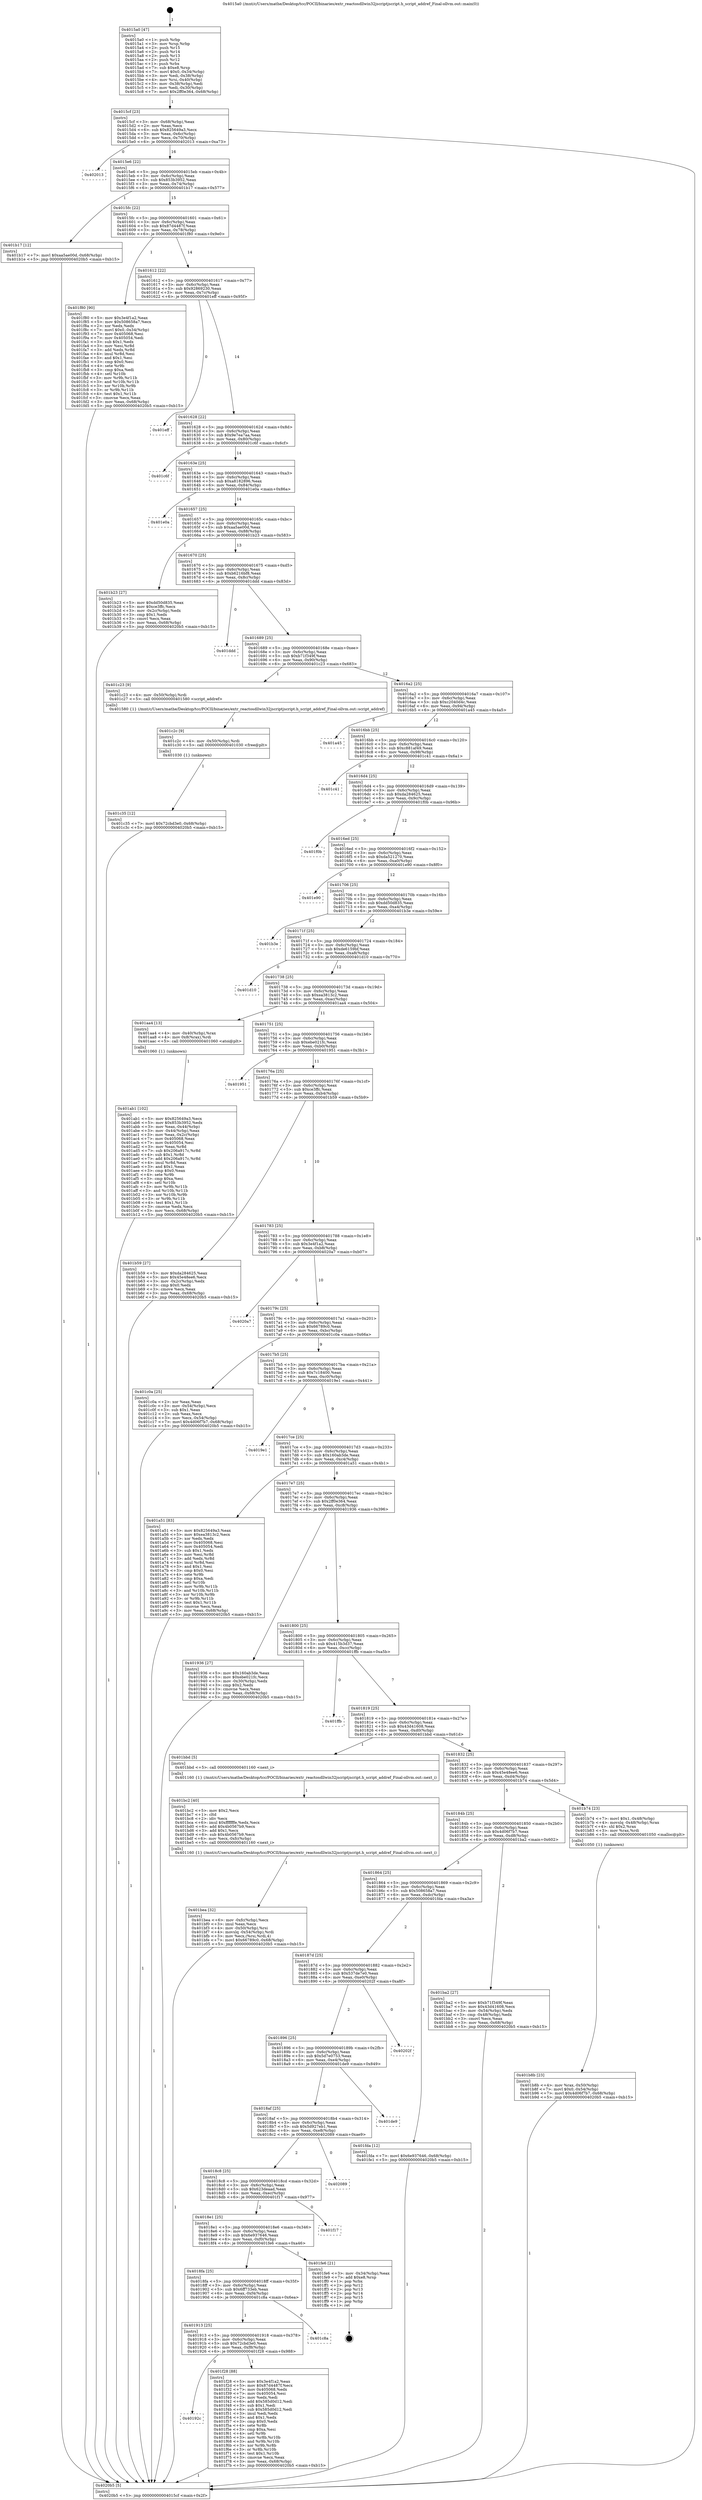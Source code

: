 digraph "0x4015a0" {
  label = "0x4015a0 (/mnt/c/Users/mathe/Desktop/tcc/POCII/binaries/extr_reactosdllwin32jscriptjscript.h_script_addref_Final-ollvm.out::main(0))"
  labelloc = "t"
  node[shape=record]

  Entry [label="",width=0.3,height=0.3,shape=circle,fillcolor=black,style=filled]
  "0x4015cf" [label="{
     0x4015cf [23]\l
     | [instrs]\l
     &nbsp;&nbsp;0x4015cf \<+3\>: mov -0x68(%rbp),%eax\l
     &nbsp;&nbsp;0x4015d2 \<+2\>: mov %eax,%ecx\l
     &nbsp;&nbsp;0x4015d4 \<+6\>: sub $0x825649a3,%ecx\l
     &nbsp;&nbsp;0x4015da \<+3\>: mov %eax,-0x6c(%rbp)\l
     &nbsp;&nbsp;0x4015dd \<+3\>: mov %ecx,-0x70(%rbp)\l
     &nbsp;&nbsp;0x4015e0 \<+6\>: je 0000000000402013 \<main+0xa73\>\l
  }"]
  "0x402013" [label="{
     0x402013\l
  }", style=dashed]
  "0x4015e6" [label="{
     0x4015e6 [22]\l
     | [instrs]\l
     &nbsp;&nbsp;0x4015e6 \<+5\>: jmp 00000000004015eb \<main+0x4b\>\l
     &nbsp;&nbsp;0x4015eb \<+3\>: mov -0x6c(%rbp),%eax\l
     &nbsp;&nbsp;0x4015ee \<+5\>: sub $0x853b3952,%eax\l
     &nbsp;&nbsp;0x4015f3 \<+3\>: mov %eax,-0x74(%rbp)\l
     &nbsp;&nbsp;0x4015f6 \<+6\>: je 0000000000401b17 \<main+0x577\>\l
  }"]
  Exit [label="",width=0.3,height=0.3,shape=circle,fillcolor=black,style=filled,peripheries=2]
  "0x401b17" [label="{
     0x401b17 [12]\l
     | [instrs]\l
     &nbsp;&nbsp;0x401b17 \<+7\>: movl $0xaa5ae00d,-0x68(%rbp)\l
     &nbsp;&nbsp;0x401b1e \<+5\>: jmp 00000000004020b5 \<main+0xb15\>\l
  }"]
  "0x4015fc" [label="{
     0x4015fc [22]\l
     | [instrs]\l
     &nbsp;&nbsp;0x4015fc \<+5\>: jmp 0000000000401601 \<main+0x61\>\l
     &nbsp;&nbsp;0x401601 \<+3\>: mov -0x6c(%rbp),%eax\l
     &nbsp;&nbsp;0x401604 \<+5\>: sub $0x87d4487f,%eax\l
     &nbsp;&nbsp;0x401609 \<+3\>: mov %eax,-0x78(%rbp)\l
     &nbsp;&nbsp;0x40160c \<+6\>: je 0000000000401f80 \<main+0x9e0\>\l
  }"]
  "0x40192c" [label="{
     0x40192c\l
  }", style=dashed]
  "0x401f80" [label="{
     0x401f80 [90]\l
     | [instrs]\l
     &nbsp;&nbsp;0x401f80 \<+5\>: mov $0x3e4f1a2,%eax\l
     &nbsp;&nbsp;0x401f85 \<+5\>: mov $0x508658a7,%ecx\l
     &nbsp;&nbsp;0x401f8a \<+2\>: xor %edx,%edx\l
     &nbsp;&nbsp;0x401f8c \<+7\>: movl $0x0,-0x34(%rbp)\l
     &nbsp;&nbsp;0x401f93 \<+7\>: mov 0x405068,%esi\l
     &nbsp;&nbsp;0x401f9a \<+7\>: mov 0x405054,%edi\l
     &nbsp;&nbsp;0x401fa1 \<+3\>: sub $0x1,%edx\l
     &nbsp;&nbsp;0x401fa4 \<+3\>: mov %esi,%r8d\l
     &nbsp;&nbsp;0x401fa7 \<+3\>: add %edx,%r8d\l
     &nbsp;&nbsp;0x401faa \<+4\>: imul %r8d,%esi\l
     &nbsp;&nbsp;0x401fae \<+3\>: and $0x1,%esi\l
     &nbsp;&nbsp;0x401fb1 \<+3\>: cmp $0x0,%esi\l
     &nbsp;&nbsp;0x401fb4 \<+4\>: sete %r9b\l
     &nbsp;&nbsp;0x401fb8 \<+3\>: cmp $0xa,%edi\l
     &nbsp;&nbsp;0x401fbb \<+4\>: setl %r10b\l
     &nbsp;&nbsp;0x401fbf \<+3\>: mov %r9b,%r11b\l
     &nbsp;&nbsp;0x401fc2 \<+3\>: and %r10b,%r11b\l
     &nbsp;&nbsp;0x401fc5 \<+3\>: xor %r10b,%r9b\l
     &nbsp;&nbsp;0x401fc8 \<+3\>: or %r9b,%r11b\l
     &nbsp;&nbsp;0x401fcb \<+4\>: test $0x1,%r11b\l
     &nbsp;&nbsp;0x401fcf \<+3\>: cmovne %ecx,%eax\l
     &nbsp;&nbsp;0x401fd2 \<+3\>: mov %eax,-0x68(%rbp)\l
     &nbsp;&nbsp;0x401fd5 \<+5\>: jmp 00000000004020b5 \<main+0xb15\>\l
  }"]
  "0x401612" [label="{
     0x401612 [22]\l
     | [instrs]\l
     &nbsp;&nbsp;0x401612 \<+5\>: jmp 0000000000401617 \<main+0x77\>\l
     &nbsp;&nbsp;0x401617 \<+3\>: mov -0x6c(%rbp),%eax\l
     &nbsp;&nbsp;0x40161a \<+5\>: sub $0x92869230,%eax\l
     &nbsp;&nbsp;0x40161f \<+3\>: mov %eax,-0x7c(%rbp)\l
     &nbsp;&nbsp;0x401622 \<+6\>: je 0000000000401eff \<main+0x95f\>\l
  }"]
  "0x401f28" [label="{
     0x401f28 [88]\l
     | [instrs]\l
     &nbsp;&nbsp;0x401f28 \<+5\>: mov $0x3e4f1a2,%eax\l
     &nbsp;&nbsp;0x401f2d \<+5\>: mov $0x87d4487f,%ecx\l
     &nbsp;&nbsp;0x401f32 \<+7\>: mov 0x405068,%edx\l
     &nbsp;&nbsp;0x401f39 \<+7\>: mov 0x405054,%esi\l
     &nbsp;&nbsp;0x401f40 \<+2\>: mov %edx,%edi\l
     &nbsp;&nbsp;0x401f42 \<+6\>: add $0x585d0d12,%edi\l
     &nbsp;&nbsp;0x401f48 \<+3\>: sub $0x1,%edi\l
     &nbsp;&nbsp;0x401f4b \<+6\>: sub $0x585d0d12,%edi\l
     &nbsp;&nbsp;0x401f51 \<+3\>: imul %edi,%edx\l
     &nbsp;&nbsp;0x401f54 \<+3\>: and $0x1,%edx\l
     &nbsp;&nbsp;0x401f57 \<+3\>: cmp $0x0,%edx\l
     &nbsp;&nbsp;0x401f5a \<+4\>: sete %r8b\l
     &nbsp;&nbsp;0x401f5e \<+3\>: cmp $0xa,%esi\l
     &nbsp;&nbsp;0x401f61 \<+4\>: setl %r9b\l
     &nbsp;&nbsp;0x401f65 \<+3\>: mov %r8b,%r10b\l
     &nbsp;&nbsp;0x401f68 \<+3\>: and %r9b,%r10b\l
     &nbsp;&nbsp;0x401f6b \<+3\>: xor %r9b,%r8b\l
     &nbsp;&nbsp;0x401f6e \<+3\>: or %r8b,%r10b\l
     &nbsp;&nbsp;0x401f71 \<+4\>: test $0x1,%r10b\l
     &nbsp;&nbsp;0x401f75 \<+3\>: cmovne %ecx,%eax\l
     &nbsp;&nbsp;0x401f78 \<+3\>: mov %eax,-0x68(%rbp)\l
     &nbsp;&nbsp;0x401f7b \<+5\>: jmp 00000000004020b5 \<main+0xb15\>\l
  }"]
  "0x401eff" [label="{
     0x401eff\l
  }", style=dashed]
  "0x401628" [label="{
     0x401628 [22]\l
     | [instrs]\l
     &nbsp;&nbsp;0x401628 \<+5\>: jmp 000000000040162d \<main+0x8d\>\l
     &nbsp;&nbsp;0x40162d \<+3\>: mov -0x6c(%rbp),%eax\l
     &nbsp;&nbsp;0x401630 \<+5\>: sub $0x9e7ea7aa,%eax\l
     &nbsp;&nbsp;0x401635 \<+3\>: mov %eax,-0x80(%rbp)\l
     &nbsp;&nbsp;0x401638 \<+6\>: je 0000000000401c6f \<main+0x6cf\>\l
  }"]
  "0x401913" [label="{
     0x401913 [25]\l
     | [instrs]\l
     &nbsp;&nbsp;0x401913 \<+5\>: jmp 0000000000401918 \<main+0x378\>\l
     &nbsp;&nbsp;0x401918 \<+3\>: mov -0x6c(%rbp),%eax\l
     &nbsp;&nbsp;0x40191b \<+5\>: sub $0x72cbd3e0,%eax\l
     &nbsp;&nbsp;0x401920 \<+6\>: mov %eax,-0xf8(%rbp)\l
     &nbsp;&nbsp;0x401926 \<+6\>: je 0000000000401f28 \<main+0x988\>\l
  }"]
  "0x401c6f" [label="{
     0x401c6f\l
  }", style=dashed]
  "0x40163e" [label="{
     0x40163e [25]\l
     | [instrs]\l
     &nbsp;&nbsp;0x40163e \<+5\>: jmp 0000000000401643 \<main+0xa3\>\l
     &nbsp;&nbsp;0x401643 \<+3\>: mov -0x6c(%rbp),%eax\l
     &nbsp;&nbsp;0x401646 \<+5\>: sub $0xa8182896,%eax\l
     &nbsp;&nbsp;0x40164b \<+6\>: mov %eax,-0x84(%rbp)\l
     &nbsp;&nbsp;0x401651 \<+6\>: je 0000000000401e0a \<main+0x86a\>\l
  }"]
  "0x401c8a" [label="{
     0x401c8a\l
  }", style=dashed]
  "0x401e0a" [label="{
     0x401e0a\l
  }", style=dashed]
  "0x401657" [label="{
     0x401657 [25]\l
     | [instrs]\l
     &nbsp;&nbsp;0x401657 \<+5\>: jmp 000000000040165c \<main+0xbc\>\l
     &nbsp;&nbsp;0x40165c \<+3\>: mov -0x6c(%rbp),%eax\l
     &nbsp;&nbsp;0x40165f \<+5\>: sub $0xaa5ae00d,%eax\l
     &nbsp;&nbsp;0x401664 \<+6\>: mov %eax,-0x88(%rbp)\l
     &nbsp;&nbsp;0x40166a \<+6\>: je 0000000000401b23 \<main+0x583\>\l
  }"]
  "0x4018fa" [label="{
     0x4018fa [25]\l
     | [instrs]\l
     &nbsp;&nbsp;0x4018fa \<+5\>: jmp 00000000004018ff \<main+0x35f\>\l
     &nbsp;&nbsp;0x4018ff \<+3\>: mov -0x6c(%rbp),%eax\l
     &nbsp;&nbsp;0x401902 \<+5\>: sub $0x6ff733eb,%eax\l
     &nbsp;&nbsp;0x401907 \<+6\>: mov %eax,-0xf4(%rbp)\l
     &nbsp;&nbsp;0x40190d \<+6\>: je 0000000000401c8a \<main+0x6ea\>\l
  }"]
  "0x401b23" [label="{
     0x401b23 [27]\l
     | [instrs]\l
     &nbsp;&nbsp;0x401b23 \<+5\>: mov $0xdd50d835,%eax\l
     &nbsp;&nbsp;0x401b28 \<+5\>: mov $0xce3ffc,%ecx\l
     &nbsp;&nbsp;0x401b2d \<+3\>: mov -0x2c(%rbp),%edx\l
     &nbsp;&nbsp;0x401b30 \<+3\>: cmp $0x1,%edx\l
     &nbsp;&nbsp;0x401b33 \<+3\>: cmovl %ecx,%eax\l
     &nbsp;&nbsp;0x401b36 \<+3\>: mov %eax,-0x68(%rbp)\l
     &nbsp;&nbsp;0x401b39 \<+5\>: jmp 00000000004020b5 \<main+0xb15\>\l
  }"]
  "0x401670" [label="{
     0x401670 [25]\l
     | [instrs]\l
     &nbsp;&nbsp;0x401670 \<+5\>: jmp 0000000000401675 \<main+0xd5\>\l
     &nbsp;&nbsp;0x401675 \<+3\>: mov -0x6c(%rbp),%eax\l
     &nbsp;&nbsp;0x401678 \<+5\>: sub $0xb6216bf8,%eax\l
     &nbsp;&nbsp;0x40167d \<+6\>: mov %eax,-0x8c(%rbp)\l
     &nbsp;&nbsp;0x401683 \<+6\>: je 0000000000401ddd \<main+0x83d\>\l
  }"]
  "0x401fe6" [label="{
     0x401fe6 [21]\l
     | [instrs]\l
     &nbsp;&nbsp;0x401fe6 \<+3\>: mov -0x34(%rbp),%eax\l
     &nbsp;&nbsp;0x401fe9 \<+7\>: add $0xe8,%rsp\l
     &nbsp;&nbsp;0x401ff0 \<+1\>: pop %rbx\l
     &nbsp;&nbsp;0x401ff1 \<+2\>: pop %r12\l
     &nbsp;&nbsp;0x401ff3 \<+2\>: pop %r13\l
     &nbsp;&nbsp;0x401ff5 \<+2\>: pop %r14\l
     &nbsp;&nbsp;0x401ff7 \<+2\>: pop %r15\l
     &nbsp;&nbsp;0x401ff9 \<+1\>: pop %rbp\l
     &nbsp;&nbsp;0x401ffa \<+1\>: ret\l
  }"]
  "0x401ddd" [label="{
     0x401ddd\l
  }", style=dashed]
  "0x401689" [label="{
     0x401689 [25]\l
     | [instrs]\l
     &nbsp;&nbsp;0x401689 \<+5\>: jmp 000000000040168e \<main+0xee\>\l
     &nbsp;&nbsp;0x40168e \<+3\>: mov -0x6c(%rbp),%eax\l
     &nbsp;&nbsp;0x401691 \<+5\>: sub $0xb71f349f,%eax\l
     &nbsp;&nbsp;0x401696 \<+6\>: mov %eax,-0x90(%rbp)\l
     &nbsp;&nbsp;0x40169c \<+6\>: je 0000000000401c23 \<main+0x683\>\l
  }"]
  "0x4018e1" [label="{
     0x4018e1 [25]\l
     | [instrs]\l
     &nbsp;&nbsp;0x4018e1 \<+5\>: jmp 00000000004018e6 \<main+0x346\>\l
     &nbsp;&nbsp;0x4018e6 \<+3\>: mov -0x6c(%rbp),%eax\l
     &nbsp;&nbsp;0x4018e9 \<+5\>: sub $0x6e937646,%eax\l
     &nbsp;&nbsp;0x4018ee \<+6\>: mov %eax,-0xf0(%rbp)\l
     &nbsp;&nbsp;0x4018f4 \<+6\>: je 0000000000401fe6 \<main+0xa46\>\l
  }"]
  "0x401c23" [label="{
     0x401c23 [9]\l
     | [instrs]\l
     &nbsp;&nbsp;0x401c23 \<+4\>: mov -0x50(%rbp),%rdi\l
     &nbsp;&nbsp;0x401c27 \<+5\>: call 0000000000401580 \<script_addref\>\l
     | [calls]\l
     &nbsp;&nbsp;0x401580 \{1\} (/mnt/c/Users/mathe/Desktop/tcc/POCII/binaries/extr_reactosdllwin32jscriptjscript.h_script_addref_Final-ollvm.out::script_addref)\l
  }"]
  "0x4016a2" [label="{
     0x4016a2 [25]\l
     | [instrs]\l
     &nbsp;&nbsp;0x4016a2 \<+5\>: jmp 00000000004016a7 \<main+0x107\>\l
     &nbsp;&nbsp;0x4016a7 \<+3\>: mov -0x6c(%rbp),%eax\l
     &nbsp;&nbsp;0x4016aa \<+5\>: sub $0xc2040d4c,%eax\l
     &nbsp;&nbsp;0x4016af \<+6\>: mov %eax,-0x94(%rbp)\l
     &nbsp;&nbsp;0x4016b5 \<+6\>: je 0000000000401a45 \<main+0x4a5\>\l
  }"]
  "0x401f17" [label="{
     0x401f17\l
  }", style=dashed]
  "0x401a45" [label="{
     0x401a45\l
  }", style=dashed]
  "0x4016bb" [label="{
     0x4016bb [25]\l
     | [instrs]\l
     &nbsp;&nbsp;0x4016bb \<+5\>: jmp 00000000004016c0 \<main+0x120\>\l
     &nbsp;&nbsp;0x4016c0 \<+3\>: mov -0x6c(%rbp),%eax\l
     &nbsp;&nbsp;0x4016c3 \<+5\>: sub $0xc881af49,%eax\l
     &nbsp;&nbsp;0x4016c8 \<+6\>: mov %eax,-0x98(%rbp)\l
     &nbsp;&nbsp;0x4016ce \<+6\>: je 0000000000401c41 \<main+0x6a1\>\l
  }"]
  "0x4018c8" [label="{
     0x4018c8 [25]\l
     | [instrs]\l
     &nbsp;&nbsp;0x4018c8 \<+5\>: jmp 00000000004018cd \<main+0x32d\>\l
     &nbsp;&nbsp;0x4018cd \<+3\>: mov -0x6c(%rbp),%eax\l
     &nbsp;&nbsp;0x4018d0 \<+5\>: sub $0x623deaad,%eax\l
     &nbsp;&nbsp;0x4018d5 \<+6\>: mov %eax,-0xec(%rbp)\l
     &nbsp;&nbsp;0x4018db \<+6\>: je 0000000000401f17 \<main+0x977\>\l
  }"]
  "0x401c41" [label="{
     0x401c41\l
  }", style=dashed]
  "0x4016d4" [label="{
     0x4016d4 [25]\l
     | [instrs]\l
     &nbsp;&nbsp;0x4016d4 \<+5\>: jmp 00000000004016d9 \<main+0x139\>\l
     &nbsp;&nbsp;0x4016d9 \<+3\>: mov -0x6c(%rbp),%eax\l
     &nbsp;&nbsp;0x4016dc \<+5\>: sub $0xda284625,%eax\l
     &nbsp;&nbsp;0x4016e1 \<+6\>: mov %eax,-0x9c(%rbp)\l
     &nbsp;&nbsp;0x4016e7 \<+6\>: je 0000000000401f0b \<main+0x96b\>\l
  }"]
  "0x402089" [label="{
     0x402089\l
  }", style=dashed]
  "0x401f0b" [label="{
     0x401f0b\l
  }", style=dashed]
  "0x4016ed" [label="{
     0x4016ed [25]\l
     | [instrs]\l
     &nbsp;&nbsp;0x4016ed \<+5\>: jmp 00000000004016f2 \<main+0x152\>\l
     &nbsp;&nbsp;0x4016f2 \<+3\>: mov -0x6c(%rbp),%eax\l
     &nbsp;&nbsp;0x4016f5 \<+5\>: sub $0xda521270,%eax\l
     &nbsp;&nbsp;0x4016fa \<+6\>: mov %eax,-0xa0(%rbp)\l
     &nbsp;&nbsp;0x401700 \<+6\>: je 0000000000401e90 \<main+0x8f0\>\l
  }"]
  "0x4018af" [label="{
     0x4018af [25]\l
     | [instrs]\l
     &nbsp;&nbsp;0x4018af \<+5\>: jmp 00000000004018b4 \<main+0x314\>\l
     &nbsp;&nbsp;0x4018b4 \<+3\>: mov -0x6c(%rbp),%eax\l
     &nbsp;&nbsp;0x4018b7 \<+5\>: sub $0x5d927eb1,%eax\l
     &nbsp;&nbsp;0x4018bc \<+6\>: mov %eax,-0xe8(%rbp)\l
     &nbsp;&nbsp;0x4018c2 \<+6\>: je 0000000000402089 \<main+0xae9\>\l
  }"]
  "0x401e90" [label="{
     0x401e90\l
  }", style=dashed]
  "0x401706" [label="{
     0x401706 [25]\l
     | [instrs]\l
     &nbsp;&nbsp;0x401706 \<+5\>: jmp 000000000040170b \<main+0x16b\>\l
     &nbsp;&nbsp;0x40170b \<+3\>: mov -0x6c(%rbp),%eax\l
     &nbsp;&nbsp;0x40170e \<+5\>: sub $0xdd50d835,%eax\l
     &nbsp;&nbsp;0x401713 \<+6\>: mov %eax,-0xa4(%rbp)\l
     &nbsp;&nbsp;0x401719 \<+6\>: je 0000000000401b3e \<main+0x59e\>\l
  }"]
  "0x401de9" [label="{
     0x401de9\l
  }", style=dashed]
  "0x401b3e" [label="{
     0x401b3e\l
  }", style=dashed]
  "0x40171f" [label="{
     0x40171f [25]\l
     | [instrs]\l
     &nbsp;&nbsp;0x40171f \<+5\>: jmp 0000000000401724 \<main+0x184\>\l
     &nbsp;&nbsp;0x401724 \<+3\>: mov -0x6c(%rbp),%eax\l
     &nbsp;&nbsp;0x401727 \<+5\>: sub $0xde6159bf,%eax\l
     &nbsp;&nbsp;0x40172c \<+6\>: mov %eax,-0xa8(%rbp)\l
     &nbsp;&nbsp;0x401732 \<+6\>: je 0000000000401d10 \<main+0x770\>\l
  }"]
  "0x401896" [label="{
     0x401896 [25]\l
     | [instrs]\l
     &nbsp;&nbsp;0x401896 \<+5\>: jmp 000000000040189b \<main+0x2fb\>\l
     &nbsp;&nbsp;0x40189b \<+3\>: mov -0x6c(%rbp),%eax\l
     &nbsp;&nbsp;0x40189e \<+5\>: sub $0x5d7e0753,%eax\l
     &nbsp;&nbsp;0x4018a3 \<+6\>: mov %eax,-0xe4(%rbp)\l
     &nbsp;&nbsp;0x4018a9 \<+6\>: je 0000000000401de9 \<main+0x849\>\l
  }"]
  "0x401d10" [label="{
     0x401d10\l
  }", style=dashed]
  "0x401738" [label="{
     0x401738 [25]\l
     | [instrs]\l
     &nbsp;&nbsp;0x401738 \<+5\>: jmp 000000000040173d \<main+0x19d\>\l
     &nbsp;&nbsp;0x40173d \<+3\>: mov -0x6c(%rbp),%eax\l
     &nbsp;&nbsp;0x401740 \<+5\>: sub $0xea3813c2,%eax\l
     &nbsp;&nbsp;0x401745 \<+6\>: mov %eax,-0xac(%rbp)\l
     &nbsp;&nbsp;0x40174b \<+6\>: je 0000000000401aa4 \<main+0x504\>\l
  }"]
  "0x40202f" [label="{
     0x40202f\l
  }", style=dashed]
  "0x401aa4" [label="{
     0x401aa4 [13]\l
     | [instrs]\l
     &nbsp;&nbsp;0x401aa4 \<+4\>: mov -0x40(%rbp),%rax\l
     &nbsp;&nbsp;0x401aa8 \<+4\>: mov 0x8(%rax),%rdi\l
     &nbsp;&nbsp;0x401aac \<+5\>: call 0000000000401060 \<atoi@plt\>\l
     | [calls]\l
     &nbsp;&nbsp;0x401060 \{1\} (unknown)\l
  }"]
  "0x401751" [label="{
     0x401751 [25]\l
     | [instrs]\l
     &nbsp;&nbsp;0x401751 \<+5\>: jmp 0000000000401756 \<main+0x1b6\>\l
     &nbsp;&nbsp;0x401756 \<+3\>: mov -0x6c(%rbp),%eax\l
     &nbsp;&nbsp;0x401759 \<+5\>: sub $0xebe021fc,%eax\l
     &nbsp;&nbsp;0x40175e \<+6\>: mov %eax,-0xb0(%rbp)\l
     &nbsp;&nbsp;0x401764 \<+6\>: je 0000000000401951 \<main+0x3b1\>\l
  }"]
  "0x40187d" [label="{
     0x40187d [25]\l
     | [instrs]\l
     &nbsp;&nbsp;0x40187d \<+5\>: jmp 0000000000401882 \<main+0x2e2\>\l
     &nbsp;&nbsp;0x401882 \<+3\>: mov -0x6c(%rbp),%eax\l
     &nbsp;&nbsp;0x401885 \<+5\>: sub $0x537de7e0,%eax\l
     &nbsp;&nbsp;0x40188a \<+6\>: mov %eax,-0xe0(%rbp)\l
     &nbsp;&nbsp;0x401890 \<+6\>: je 000000000040202f \<main+0xa8f\>\l
  }"]
  "0x401951" [label="{
     0x401951\l
  }", style=dashed]
  "0x40176a" [label="{
     0x40176a [25]\l
     | [instrs]\l
     &nbsp;&nbsp;0x40176a \<+5\>: jmp 000000000040176f \<main+0x1cf\>\l
     &nbsp;&nbsp;0x40176f \<+3\>: mov -0x6c(%rbp),%eax\l
     &nbsp;&nbsp;0x401772 \<+5\>: sub $0xce3ffc,%eax\l
     &nbsp;&nbsp;0x401777 \<+6\>: mov %eax,-0xb4(%rbp)\l
     &nbsp;&nbsp;0x40177d \<+6\>: je 0000000000401b59 \<main+0x5b9\>\l
  }"]
  "0x401fda" [label="{
     0x401fda [12]\l
     | [instrs]\l
     &nbsp;&nbsp;0x401fda \<+7\>: movl $0x6e937646,-0x68(%rbp)\l
     &nbsp;&nbsp;0x401fe1 \<+5\>: jmp 00000000004020b5 \<main+0xb15\>\l
  }"]
  "0x401b59" [label="{
     0x401b59 [27]\l
     | [instrs]\l
     &nbsp;&nbsp;0x401b59 \<+5\>: mov $0xda284625,%eax\l
     &nbsp;&nbsp;0x401b5e \<+5\>: mov $0x45e48ee6,%ecx\l
     &nbsp;&nbsp;0x401b63 \<+3\>: mov -0x2c(%rbp),%edx\l
     &nbsp;&nbsp;0x401b66 \<+3\>: cmp $0x0,%edx\l
     &nbsp;&nbsp;0x401b69 \<+3\>: cmove %ecx,%eax\l
     &nbsp;&nbsp;0x401b6c \<+3\>: mov %eax,-0x68(%rbp)\l
     &nbsp;&nbsp;0x401b6f \<+5\>: jmp 00000000004020b5 \<main+0xb15\>\l
  }"]
  "0x401783" [label="{
     0x401783 [25]\l
     | [instrs]\l
     &nbsp;&nbsp;0x401783 \<+5\>: jmp 0000000000401788 \<main+0x1e8\>\l
     &nbsp;&nbsp;0x401788 \<+3\>: mov -0x6c(%rbp),%eax\l
     &nbsp;&nbsp;0x40178b \<+5\>: sub $0x3e4f1a2,%eax\l
     &nbsp;&nbsp;0x401790 \<+6\>: mov %eax,-0xb8(%rbp)\l
     &nbsp;&nbsp;0x401796 \<+6\>: je 00000000004020a7 \<main+0xb07\>\l
  }"]
  "0x401c35" [label="{
     0x401c35 [12]\l
     | [instrs]\l
     &nbsp;&nbsp;0x401c35 \<+7\>: movl $0x72cbd3e0,-0x68(%rbp)\l
     &nbsp;&nbsp;0x401c3c \<+5\>: jmp 00000000004020b5 \<main+0xb15\>\l
  }"]
  "0x4020a7" [label="{
     0x4020a7\l
  }", style=dashed]
  "0x40179c" [label="{
     0x40179c [25]\l
     | [instrs]\l
     &nbsp;&nbsp;0x40179c \<+5\>: jmp 00000000004017a1 \<main+0x201\>\l
     &nbsp;&nbsp;0x4017a1 \<+3\>: mov -0x6c(%rbp),%eax\l
     &nbsp;&nbsp;0x4017a4 \<+5\>: sub $0x66789c0,%eax\l
     &nbsp;&nbsp;0x4017a9 \<+6\>: mov %eax,-0xbc(%rbp)\l
     &nbsp;&nbsp;0x4017af \<+6\>: je 0000000000401c0a \<main+0x66a\>\l
  }"]
  "0x401c2c" [label="{
     0x401c2c [9]\l
     | [instrs]\l
     &nbsp;&nbsp;0x401c2c \<+4\>: mov -0x50(%rbp),%rdi\l
     &nbsp;&nbsp;0x401c30 \<+5\>: call 0000000000401030 \<free@plt\>\l
     | [calls]\l
     &nbsp;&nbsp;0x401030 \{1\} (unknown)\l
  }"]
  "0x401c0a" [label="{
     0x401c0a [25]\l
     | [instrs]\l
     &nbsp;&nbsp;0x401c0a \<+2\>: xor %eax,%eax\l
     &nbsp;&nbsp;0x401c0c \<+3\>: mov -0x54(%rbp),%ecx\l
     &nbsp;&nbsp;0x401c0f \<+3\>: sub $0x1,%eax\l
     &nbsp;&nbsp;0x401c12 \<+2\>: sub %eax,%ecx\l
     &nbsp;&nbsp;0x401c14 \<+3\>: mov %ecx,-0x54(%rbp)\l
     &nbsp;&nbsp;0x401c17 \<+7\>: movl $0x4d06f7b7,-0x68(%rbp)\l
     &nbsp;&nbsp;0x401c1e \<+5\>: jmp 00000000004020b5 \<main+0xb15\>\l
  }"]
  "0x4017b5" [label="{
     0x4017b5 [25]\l
     | [instrs]\l
     &nbsp;&nbsp;0x4017b5 \<+5\>: jmp 00000000004017ba \<main+0x21a\>\l
     &nbsp;&nbsp;0x4017ba \<+3\>: mov -0x6c(%rbp),%eax\l
     &nbsp;&nbsp;0x4017bd \<+5\>: sub $0x7c18400,%eax\l
     &nbsp;&nbsp;0x4017c2 \<+6\>: mov %eax,-0xc0(%rbp)\l
     &nbsp;&nbsp;0x4017c8 \<+6\>: je 00000000004019e1 \<main+0x441\>\l
  }"]
  "0x401bea" [label="{
     0x401bea [32]\l
     | [instrs]\l
     &nbsp;&nbsp;0x401bea \<+6\>: mov -0xfc(%rbp),%ecx\l
     &nbsp;&nbsp;0x401bf0 \<+3\>: imul %eax,%ecx\l
     &nbsp;&nbsp;0x401bf3 \<+4\>: mov -0x50(%rbp),%rsi\l
     &nbsp;&nbsp;0x401bf7 \<+4\>: movslq -0x54(%rbp),%rdi\l
     &nbsp;&nbsp;0x401bfb \<+3\>: mov %ecx,(%rsi,%rdi,4)\l
     &nbsp;&nbsp;0x401bfe \<+7\>: movl $0x66789c0,-0x68(%rbp)\l
     &nbsp;&nbsp;0x401c05 \<+5\>: jmp 00000000004020b5 \<main+0xb15\>\l
  }"]
  "0x4019e1" [label="{
     0x4019e1\l
  }", style=dashed]
  "0x4017ce" [label="{
     0x4017ce [25]\l
     | [instrs]\l
     &nbsp;&nbsp;0x4017ce \<+5\>: jmp 00000000004017d3 \<main+0x233\>\l
     &nbsp;&nbsp;0x4017d3 \<+3\>: mov -0x6c(%rbp),%eax\l
     &nbsp;&nbsp;0x4017d6 \<+5\>: sub $0x160ab3de,%eax\l
     &nbsp;&nbsp;0x4017db \<+6\>: mov %eax,-0xc4(%rbp)\l
     &nbsp;&nbsp;0x4017e1 \<+6\>: je 0000000000401a51 \<main+0x4b1\>\l
  }"]
  "0x401bc2" [label="{
     0x401bc2 [40]\l
     | [instrs]\l
     &nbsp;&nbsp;0x401bc2 \<+5\>: mov $0x2,%ecx\l
     &nbsp;&nbsp;0x401bc7 \<+1\>: cltd\l
     &nbsp;&nbsp;0x401bc8 \<+2\>: idiv %ecx\l
     &nbsp;&nbsp;0x401bca \<+6\>: imul $0xfffffffe,%edx,%ecx\l
     &nbsp;&nbsp;0x401bd0 \<+6\>: add $0x4b0567b9,%ecx\l
     &nbsp;&nbsp;0x401bd6 \<+3\>: add $0x1,%ecx\l
     &nbsp;&nbsp;0x401bd9 \<+6\>: sub $0x4b0567b9,%ecx\l
     &nbsp;&nbsp;0x401bdf \<+6\>: mov %ecx,-0xfc(%rbp)\l
     &nbsp;&nbsp;0x401be5 \<+5\>: call 0000000000401160 \<next_i\>\l
     | [calls]\l
     &nbsp;&nbsp;0x401160 \{1\} (/mnt/c/Users/mathe/Desktop/tcc/POCII/binaries/extr_reactosdllwin32jscriptjscript.h_script_addref_Final-ollvm.out::next_i)\l
  }"]
  "0x401a51" [label="{
     0x401a51 [83]\l
     | [instrs]\l
     &nbsp;&nbsp;0x401a51 \<+5\>: mov $0x825649a3,%eax\l
     &nbsp;&nbsp;0x401a56 \<+5\>: mov $0xea3813c2,%ecx\l
     &nbsp;&nbsp;0x401a5b \<+2\>: xor %edx,%edx\l
     &nbsp;&nbsp;0x401a5d \<+7\>: mov 0x405068,%esi\l
     &nbsp;&nbsp;0x401a64 \<+7\>: mov 0x405054,%edi\l
     &nbsp;&nbsp;0x401a6b \<+3\>: sub $0x1,%edx\l
     &nbsp;&nbsp;0x401a6e \<+3\>: mov %esi,%r8d\l
     &nbsp;&nbsp;0x401a71 \<+3\>: add %edx,%r8d\l
     &nbsp;&nbsp;0x401a74 \<+4\>: imul %r8d,%esi\l
     &nbsp;&nbsp;0x401a78 \<+3\>: and $0x1,%esi\l
     &nbsp;&nbsp;0x401a7b \<+3\>: cmp $0x0,%esi\l
     &nbsp;&nbsp;0x401a7e \<+4\>: sete %r9b\l
     &nbsp;&nbsp;0x401a82 \<+3\>: cmp $0xa,%edi\l
     &nbsp;&nbsp;0x401a85 \<+4\>: setl %r10b\l
     &nbsp;&nbsp;0x401a89 \<+3\>: mov %r9b,%r11b\l
     &nbsp;&nbsp;0x401a8c \<+3\>: and %r10b,%r11b\l
     &nbsp;&nbsp;0x401a8f \<+3\>: xor %r10b,%r9b\l
     &nbsp;&nbsp;0x401a92 \<+3\>: or %r9b,%r11b\l
     &nbsp;&nbsp;0x401a95 \<+4\>: test $0x1,%r11b\l
     &nbsp;&nbsp;0x401a99 \<+3\>: cmovne %ecx,%eax\l
     &nbsp;&nbsp;0x401a9c \<+3\>: mov %eax,-0x68(%rbp)\l
     &nbsp;&nbsp;0x401a9f \<+5\>: jmp 00000000004020b5 \<main+0xb15\>\l
  }"]
  "0x4017e7" [label="{
     0x4017e7 [25]\l
     | [instrs]\l
     &nbsp;&nbsp;0x4017e7 \<+5\>: jmp 00000000004017ec \<main+0x24c\>\l
     &nbsp;&nbsp;0x4017ec \<+3\>: mov -0x6c(%rbp),%eax\l
     &nbsp;&nbsp;0x4017ef \<+5\>: sub $0x2ff0e364,%eax\l
     &nbsp;&nbsp;0x4017f4 \<+6\>: mov %eax,-0xc8(%rbp)\l
     &nbsp;&nbsp;0x4017fa \<+6\>: je 0000000000401936 \<main+0x396\>\l
  }"]
  "0x401864" [label="{
     0x401864 [25]\l
     | [instrs]\l
     &nbsp;&nbsp;0x401864 \<+5\>: jmp 0000000000401869 \<main+0x2c9\>\l
     &nbsp;&nbsp;0x401869 \<+3\>: mov -0x6c(%rbp),%eax\l
     &nbsp;&nbsp;0x40186c \<+5\>: sub $0x508658a7,%eax\l
     &nbsp;&nbsp;0x401871 \<+6\>: mov %eax,-0xdc(%rbp)\l
     &nbsp;&nbsp;0x401877 \<+6\>: je 0000000000401fda \<main+0xa3a\>\l
  }"]
  "0x401936" [label="{
     0x401936 [27]\l
     | [instrs]\l
     &nbsp;&nbsp;0x401936 \<+5\>: mov $0x160ab3de,%eax\l
     &nbsp;&nbsp;0x40193b \<+5\>: mov $0xebe021fc,%ecx\l
     &nbsp;&nbsp;0x401940 \<+3\>: mov -0x30(%rbp),%edx\l
     &nbsp;&nbsp;0x401943 \<+3\>: cmp $0x2,%edx\l
     &nbsp;&nbsp;0x401946 \<+3\>: cmovne %ecx,%eax\l
     &nbsp;&nbsp;0x401949 \<+3\>: mov %eax,-0x68(%rbp)\l
     &nbsp;&nbsp;0x40194c \<+5\>: jmp 00000000004020b5 \<main+0xb15\>\l
  }"]
  "0x401800" [label="{
     0x401800 [25]\l
     | [instrs]\l
     &nbsp;&nbsp;0x401800 \<+5\>: jmp 0000000000401805 \<main+0x265\>\l
     &nbsp;&nbsp;0x401805 \<+3\>: mov -0x6c(%rbp),%eax\l
     &nbsp;&nbsp;0x401808 \<+5\>: sub $0x415b3d37,%eax\l
     &nbsp;&nbsp;0x40180d \<+6\>: mov %eax,-0xcc(%rbp)\l
     &nbsp;&nbsp;0x401813 \<+6\>: je 0000000000401ffb \<main+0xa5b\>\l
  }"]
  "0x4020b5" [label="{
     0x4020b5 [5]\l
     | [instrs]\l
     &nbsp;&nbsp;0x4020b5 \<+5\>: jmp 00000000004015cf \<main+0x2f\>\l
  }"]
  "0x4015a0" [label="{
     0x4015a0 [47]\l
     | [instrs]\l
     &nbsp;&nbsp;0x4015a0 \<+1\>: push %rbp\l
     &nbsp;&nbsp;0x4015a1 \<+3\>: mov %rsp,%rbp\l
     &nbsp;&nbsp;0x4015a4 \<+2\>: push %r15\l
     &nbsp;&nbsp;0x4015a6 \<+2\>: push %r14\l
     &nbsp;&nbsp;0x4015a8 \<+2\>: push %r13\l
     &nbsp;&nbsp;0x4015aa \<+2\>: push %r12\l
     &nbsp;&nbsp;0x4015ac \<+1\>: push %rbx\l
     &nbsp;&nbsp;0x4015ad \<+7\>: sub $0xe8,%rsp\l
     &nbsp;&nbsp;0x4015b4 \<+7\>: movl $0x0,-0x34(%rbp)\l
     &nbsp;&nbsp;0x4015bb \<+3\>: mov %edi,-0x38(%rbp)\l
     &nbsp;&nbsp;0x4015be \<+4\>: mov %rsi,-0x40(%rbp)\l
     &nbsp;&nbsp;0x4015c2 \<+3\>: mov -0x38(%rbp),%edi\l
     &nbsp;&nbsp;0x4015c5 \<+3\>: mov %edi,-0x30(%rbp)\l
     &nbsp;&nbsp;0x4015c8 \<+7\>: movl $0x2ff0e364,-0x68(%rbp)\l
  }"]
  "0x401ab1" [label="{
     0x401ab1 [102]\l
     | [instrs]\l
     &nbsp;&nbsp;0x401ab1 \<+5\>: mov $0x825649a3,%ecx\l
     &nbsp;&nbsp;0x401ab6 \<+5\>: mov $0x853b3952,%edx\l
     &nbsp;&nbsp;0x401abb \<+3\>: mov %eax,-0x44(%rbp)\l
     &nbsp;&nbsp;0x401abe \<+3\>: mov -0x44(%rbp),%eax\l
     &nbsp;&nbsp;0x401ac1 \<+3\>: mov %eax,-0x2c(%rbp)\l
     &nbsp;&nbsp;0x401ac4 \<+7\>: mov 0x405068,%eax\l
     &nbsp;&nbsp;0x401acb \<+7\>: mov 0x405054,%esi\l
     &nbsp;&nbsp;0x401ad2 \<+3\>: mov %eax,%r8d\l
     &nbsp;&nbsp;0x401ad5 \<+7\>: sub $0x206a917c,%r8d\l
     &nbsp;&nbsp;0x401adc \<+4\>: sub $0x1,%r8d\l
     &nbsp;&nbsp;0x401ae0 \<+7\>: add $0x206a917c,%r8d\l
     &nbsp;&nbsp;0x401ae7 \<+4\>: imul %r8d,%eax\l
     &nbsp;&nbsp;0x401aeb \<+3\>: and $0x1,%eax\l
     &nbsp;&nbsp;0x401aee \<+3\>: cmp $0x0,%eax\l
     &nbsp;&nbsp;0x401af1 \<+4\>: sete %r9b\l
     &nbsp;&nbsp;0x401af5 \<+3\>: cmp $0xa,%esi\l
     &nbsp;&nbsp;0x401af8 \<+4\>: setl %r10b\l
     &nbsp;&nbsp;0x401afc \<+3\>: mov %r9b,%r11b\l
     &nbsp;&nbsp;0x401aff \<+3\>: and %r10b,%r11b\l
     &nbsp;&nbsp;0x401b02 \<+3\>: xor %r10b,%r9b\l
     &nbsp;&nbsp;0x401b05 \<+3\>: or %r9b,%r11b\l
     &nbsp;&nbsp;0x401b08 \<+4\>: test $0x1,%r11b\l
     &nbsp;&nbsp;0x401b0c \<+3\>: cmovne %edx,%ecx\l
     &nbsp;&nbsp;0x401b0f \<+3\>: mov %ecx,-0x68(%rbp)\l
     &nbsp;&nbsp;0x401b12 \<+5\>: jmp 00000000004020b5 \<main+0xb15\>\l
  }"]
  "0x401ba2" [label="{
     0x401ba2 [27]\l
     | [instrs]\l
     &nbsp;&nbsp;0x401ba2 \<+5\>: mov $0xb71f349f,%eax\l
     &nbsp;&nbsp;0x401ba7 \<+5\>: mov $0x43d41608,%ecx\l
     &nbsp;&nbsp;0x401bac \<+3\>: mov -0x54(%rbp),%edx\l
     &nbsp;&nbsp;0x401baf \<+3\>: cmp -0x48(%rbp),%edx\l
     &nbsp;&nbsp;0x401bb2 \<+3\>: cmovl %ecx,%eax\l
     &nbsp;&nbsp;0x401bb5 \<+3\>: mov %eax,-0x68(%rbp)\l
     &nbsp;&nbsp;0x401bb8 \<+5\>: jmp 00000000004020b5 \<main+0xb15\>\l
  }"]
  "0x401ffb" [label="{
     0x401ffb\l
  }", style=dashed]
  "0x401819" [label="{
     0x401819 [25]\l
     | [instrs]\l
     &nbsp;&nbsp;0x401819 \<+5\>: jmp 000000000040181e \<main+0x27e\>\l
     &nbsp;&nbsp;0x40181e \<+3\>: mov -0x6c(%rbp),%eax\l
     &nbsp;&nbsp;0x401821 \<+5\>: sub $0x43d41608,%eax\l
     &nbsp;&nbsp;0x401826 \<+6\>: mov %eax,-0xd0(%rbp)\l
     &nbsp;&nbsp;0x40182c \<+6\>: je 0000000000401bbd \<main+0x61d\>\l
  }"]
  "0x401b8b" [label="{
     0x401b8b [23]\l
     | [instrs]\l
     &nbsp;&nbsp;0x401b8b \<+4\>: mov %rax,-0x50(%rbp)\l
     &nbsp;&nbsp;0x401b8f \<+7\>: movl $0x0,-0x54(%rbp)\l
     &nbsp;&nbsp;0x401b96 \<+7\>: movl $0x4d06f7b7,-0x68(%rbp)\l
     &nbsp;&nbsp;0x401b9d \<+5\>: jmp 00000000004020b5 \<main+0xb15\>\l
  }"]
  "0x401bbd" [label="{
     0x401bbd [5]\l
     | [instrs]\l
     &nbsp;&nbsp;0x401bbd \<+5\>: call 0000000000401160 \<next_i\>\l
     | [calls]\l
     &nbsp;&nbsp;0x401160 \{1\} (/mnt/c/Users/mathe/Desktop/tcc/POCII/binaries/extr_reactosdllwin32jscriptjscript.h_script_addref_Final-ollvm.out::next_i)\l
  }"]
  "0x401832" [label="{
     0x401832 [25]\l
     | [instrs]\l
     &nbsp;&nbsp;0x401832 \<+5\>: jmp 0000000000401837 \<main+0x297\>\l
     &nbsp;&nbsp;0x401837 \<+3\>: mov -0x6c(%rbp),%eax\l
     &nbsp;&nbsp;0x40183a \<+5\>: sub $0x45e48ee6,%eax\l
     &nbsp;&nbsp;0x40183f \<+6\>: mov %eax,-0xd4(%rbp)\l
     &nbsp;&nbsp;0x401845 \<+6\>: je 0000000000401b74 \<main+0x5d4\>\l
  }"]
  "0x40184b" [label="{
     0x40184b [25]\l
     | [instrs]\l
     &nbsp;&nbsp;0x40184b \<+5\>: jmp 0000000000401850 \<main+0x2b0\>\l
     &nbsp;&nbsp;0x401850 \<+3\>: mov -0x6c(%rbp),%eax\l
     &nbsp;&nbsp;0x401853 \<+5\>: sub $0x4d06f7b7,%eax\l
     &nbsp;&nbsp;0x401858 \<+6\>: mov %eax,-0xd8(%rbp)\l
     &nbsp;&nbsp;0x40185e \<+6\>: je 0000000000401ba2 \<main+0x602\>\l
  }"]
  "0x401b74" [label="{
     0x401b74 [23]\l
     | [instrs]\l
     &nbsp;&nbsp;0x401b74 \<+7\>: movl $0x1,-0x48(%rbp)\l
     &nbsp;&nbsp;0x401b7b \<+4\>: movslq -0x48(%rbp),%rax\l
     &nbsp;&nbsp;0x401b7f \<+4\>: shl $0x2,%rax\l
     &nbsp;&nbsp;0x401b83 \<+3\>: mov %rax,%rdi\l
     &nbsp;&nbsp;0x401b86 \<+5\>: call 0000000000401050 \<malloc@plt\>\l
     | [calls]\l
     &nbsp;&nbsp;0x401050 \{1\} (unknown)\l
  }"]
  Entry -> "0x4015a0" [label=" 1"]
  "0x4015cf" -> "0x402013" [label=" 0"]
  "0x4015cf" -> "0x4015e6" [label=" 16"]
  "0x401fe6" -> Exit [label=" 1"]
  "0x4015e6" -> "0x401b17" [label=" 1"]
  "0x4015e6" -> "0x4015fc" [label=" 15"]
  "0x401fda" -> "0x4020b5" [label=" 1"]
  "0x4015fc" -> "0x401f80" [label=" 1"]
  "0x4015fc" -> "0x401612" [label=" 14"]
  "0x401f80" -> "0x4020b5" [label=" 1"]
  "0x401612" -> "0x401eff" [label=" 0"]
  "0x401612" -> "0x401628" [label=" 14"]
  "0x401f28" -> "0x4020b5" [label=" 1"]
  "0x401628" -> "0x401c6f" [label=" 0"]
  "0x401628" -> "0x40163e" [label=" 14"]
  "0x401913" -> "0x401f28" [label=" 1"]
  "0x40163e" -> "0x401e0a" [label=" 0"]
  "0x40163e" -> "0x401657" [label=" 14"]
  "0x401913" -> "0x40192c" [label=" 0"]
  "0x401657" -> "0x401b23" [label=" 1"]
  "0x401657" -> "0x401670" [label=" 13"]
  "0x4018fa" -> "0x401c8a" [label=" 0"]
  "0x401670" -> "0x401ddd" [label=" 0"]
  "0x401670" -> "0x401689" [label=" 13"]
  "0x4018fa" -> "0x401913" [label=" 1"]
  "0x401689" -> "0x401c23" [label=" 1"]
  "0x401689" -> "0x4016a2" [label=" 12"]
  "0x4018e1" -> "0x401fe6" [label=" 1"]
  "0x4016a2" -> "0x401a45" [label=" 0"]
  "0x4016a2" -> "0x4016bb" [label=" 12"]
  "0x4018e1" -> "0x4018fa" [label=" 1"]
  "0x4016bb" -> "0x401c41" [label=" 0"]
  "0x4016bb" -> "0x4016d4" [label=" 12"]
  "0x4018c8" -> "0x401f17" [label=" 0"]
  "0x4016d4" -> "0x401f0b" [label=" 0"]
  "0x4016d4" -> "0x4016ed" [label=" 12"]
  "0x4018c8" -> "0x4018e1" [label=" 2"]
  "0x4016ed" -> "0x401e90" [label=" 0"]
  "0x4016ed" -> "0x401706" [label=" 12"]
  "0x4018af" -> "0x402089" [label=" 0"]
  "0x401706" -> "0x401b3e" [label=" 0"]
  "0x401706" -> "0x40171f" [label=" 12"]
  "0x4018af" -> "0x4018c8" [label=" 2"]
  "0x40171f" -> "0x401d10" [label=" 0"]
  "0x40171f" -> "0x401738" [label=" 12"]
  "0x401896" -> "0x401de9" [label=" 0"]
  "0x401738" -> "0x401aa4" [label=" 1"]
  "0x401738" -> "0x401751" [label=" 11"]
  "0x401896" -> "0x4018af" [label=" 2"]
  "0x401751" -> "0x401951" [label=" 0"]
  "0x401751" -> "0x40176a" [label=" 11"]
  "0x40187d" -> "0x40202f" [label=" 0"]
  "0x40176a" -> "0x401b59" [label=" 1"]
  "0x40176a" -> "0x401783" [label=" 10"]
  "0x40187d" -> "0x401896" [label=" 2"]
  "0x401783" -> "0x4020a7" [label=" 0"]
  "0x401783" -> "0x40179c" [label=" 10"]
  "0x401864" -> "0x401fda" [label=" 1"]
  "0x40179c" -> "0x401c0a" [label=" 1"]
  "0x40179c" -> "0x4017b5" [label=" 9"]
  "0x401864" -> "0x40187d" [label=" 2"]
  "0x4017b5" -> "0x4019e1" [label=" 0"]
  "0x4017b5" -> "0x4017ce" [label=" 9"]
  "0x401c35" -> "0x4020b5" [label=" 1"]
  "0x4017ce" -> "0x401a51" [label=" 1"]
  "0x4017ce" -> "0x4017e7" [label=" 8"]
  "0x401c2c" -> "0x401c35" [label=" 1"]
  "0x4017e7" -> "0x401936" [label=" 1"]
  "0x4017e7" -> "0x401800" [label=" 7"]
  "0x401936" -> "0x4020b5" [label=" 1"]
  "0x4015a0" -> "0x4015cf" [label=" 1"]
  "0x4020b5" -> "0x4015cf" [label=" 15"]
  "0x401a51" -> "0x4020b5" [label=" 1"]
  "0x401aa4" -> "0x401ab1" [label=" 1"]
  "0x401ab1" -> "0x4020b5" [label=" 1"]
  "0x401b17" -> "0x4020b5" [label=" 1"]
  "0x401b23" -> "0x4020b5" [label=" 1"]
  "0x401b59" -> "0x4020b5" [label=" 1"]
  "0x401c23" -> "0x401c2c" [label=" 1"]
  "0x401800" -> "0x401ffb" [label=" 0"]
  "0x401800" -> "0x401819" [label=" 7"]
  "0x401c0a" -> "0x4020b5" [label=" 1"]
  "0x401819" -> "0x401bbd" [label=" 1"]
  "0x401819" -> "0x401832" [label=" 6"]
  "0x401bc2" -> "0x401bea" [label=" 1"]
  "0x401832" -> "0x401b74" [label=" 1"]
  "0x401832" -> "0x40184b" [label=" 5"]
  "0x401b74" -> "0x401b8b" [label=" 1"]
  "0x401b8b" -> "0x4020b5" [label=" 1"]
  "0x401bea" -> "0x4020b5" [label=" 1"]
  "0x40184b" -> "0x401ba2" [label=" 2"]
  "0x40184b" -> "0x401864" [label=" 3"]
  "0x401ba2" -> "0x4020b5" [label=" 2"]
  "0x401bbd" -> "0x401bc2" [label=" 1"]
}
